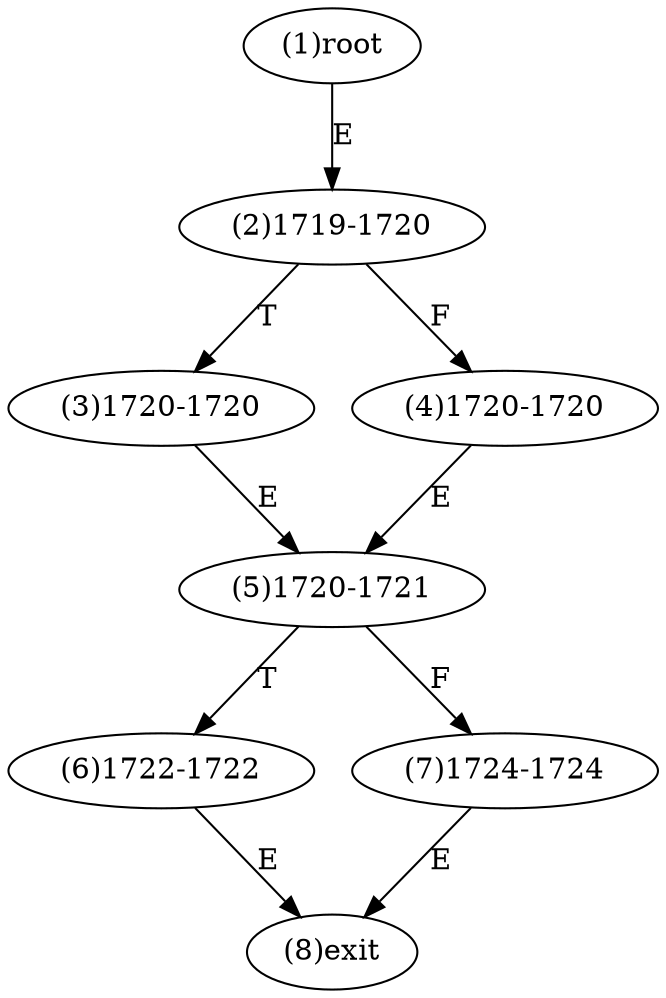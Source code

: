 digraph "" { 
1[ label="(1)root"];
2[ label="(2)1719-1720"];
3[ label="(3)1720-1720"];
4[ label="(4)1720-1720"];
5[ label="(5)1720-1721"];
6[ label="(6)1722-1722"];
7[ label="(7)1724-1724"];
8[ label="(8)exit"];
1->2[ label="E"];
2->4[ label="F"];
2->3[ label="T"];
3->5[ label="E"];
4->5[ label="E"];
5->7[ label="F"];
5->6[ label="T"];
6->8[ label="E"];
7->8[ label="E"];
}